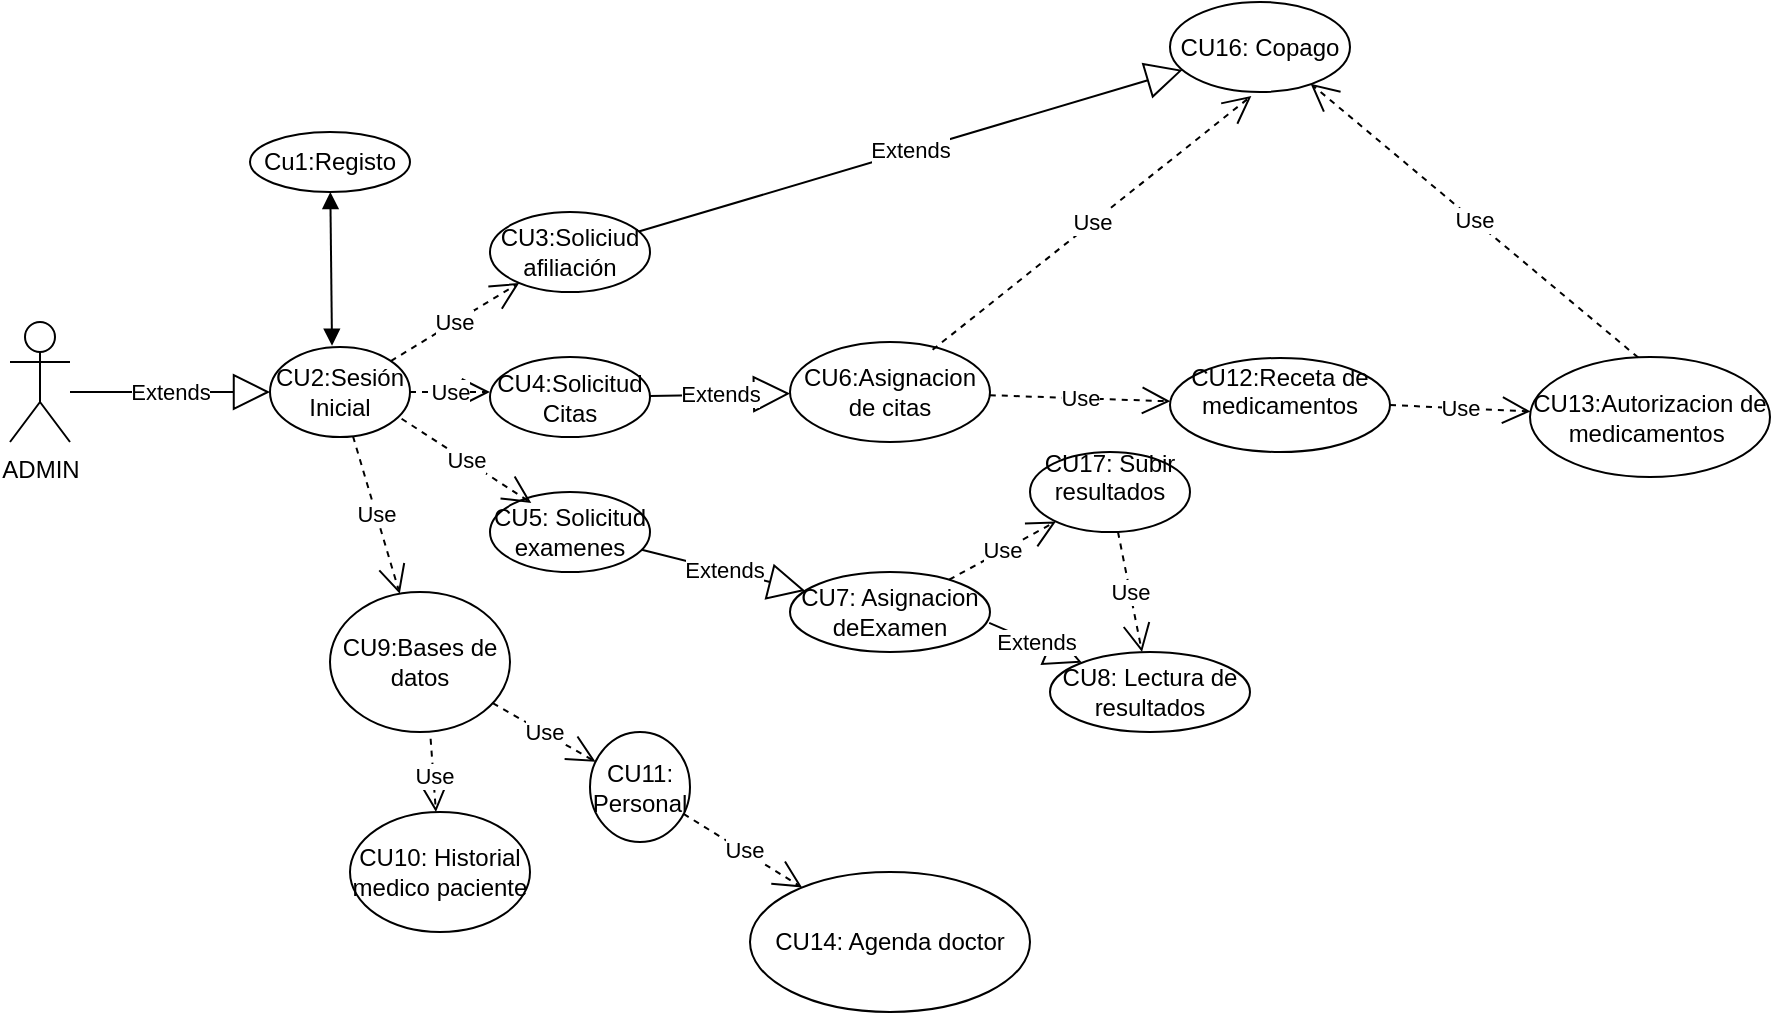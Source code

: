 <mxfile version="24.3.1" type="google" pages="4">
  <diagram name="Admin" id="ueV5-UdDaxoVTYJ3zC9y">
    <mxGraphModel grid="1" page="1" gridSize="10" guides="1" tooltips="1" connect="1" arrows="1" fold="1" pageScale="1" pageWidth="200000" pageHeight="200000" math="0" shadow="0">
      <root>
        <mxCell id="0" />
        <mxCell id="1" parent="0" />
        <mxCell id="oMNCSlBhxs57B0v-J_GE-1" value="&lt;font style=&quot;vertical-align: inherit;&quot;&gt;&lt;font style=&quot;vertical-align: inherit;&quot;&gt;ADMIN&lt;/font&gt;&lt;/font&gt;" style="shape=umlActor;verticalLabelPosition=bottom;verticalAlign=top;html=1;" vertex="1" parent="1">
          <mxGeometry x="40" y="335" width="30" height="60" as="geometry" />
        </mxCell>
        <mxCell id="oMNCSlBhxs57B0v-J_GE-2" value="&lt;font style=&quot;vertical-align: inherit;&quot;&gt;&lt;font style=&quot;vertical-align: inherit;&quot;&gt;CU2:Sesión Inicial&lt;/font&gt;&lt;/font&gt;" style="ellipse;whiteSpace=wrap;html=1;" vertex="1" parent="1">
          <mxGeometry x="170" y="347.5" width="70" height="45" as="geometry" />
        </mxCell>
        <mxCell id="oMNCSlBhxs57B0v-J_GE-3" value="Cu1:Registo" style="ellipse;whiteSpace=wrap;html=1;" vertex="1" parent="1">
          <mxGeometry x="160" y="240" width="80" height="30" as="geometry" />
        </mxCell>
        <mxCell id="oMNCSlBhxs57B0v-J_GE-4" value="" style="endArrow=block;startArrow=block;endFill=1;startFill=1;html=1;rounded=0;entryX=0.443;entryY=-0.014;entryDx=0;entryDy=0;entryPerimeter=0;" edge="1" parent="1" source="oMNCSlBhxs57B0v-J_GE-3" target="oMNCSlBhxs57B0v-J_GE-2">
          <mxGeometry width="160" relative="1" as="geometry">
            <mxPoint x="200" y="210" as="sourcePoint" />
            <mxPoint x="200" y="370" as="targetPoint" />
          </mxGeometry>
        </mxCell>
        <mxCell id="oMNCSlBhxs57B0v-J_GE-7" value="CU3:Soliciud afiliación" style="ellipse;whiteSpace=wrap;html=1;" vertex="1" parent="1">
          <mxGeometry x="280" y="280" width="80" height="40" as="geometry" />
        </mxCell>
        <mxCell id="oMNCSlBhxs57B0v-J_GE-8" value="CU4:Solicitud Citas" style="ellipse;whiteSpace=wrap;html=1;" vertex="1" parent="1">
          <mxGeometry x="280" y="352.5" width="80" height="40" as="geometry" />
        </mxCell>
        <mxCell id="oMNCSlBhxs57B0v-J_GE-9" value="CU5: Solicitud examenes" style="ellipse;whiteSpace=wrap;html=1;" vertex="1" parent="1">
          <mxGeometry x="280" y="420" width="80" height="40" as="geometry" />
        </mxCell>
        <mxCell id="oMNCSlBhxs57B0v-J_GE-11" value="CU6:Asignacion de citas" style="ellipse;whiteSpace=wrap;html=1;" vertex="1" parent="1">
          <mxGeometry x="430" y="345" width="100" height="50" as="geometry" />
        </mxCell>
        <mxCell id="oMNCSlBhxs57B0v-J_GE-12" value="Extends" style="endArrow=block;endSize=16;endFill=0;html=1;rounded=0;" edge="1" parent="1">
          <mxGeometry width="160" relative="1" as="geometry">
            <mxPoint x="70" y="370" as="sourcePoint" />
            <mxPoint x="170" y="370" as="targetPoint" />
          </mxGeometry>
        </mxCell>
        <mxCell id="oMNCSlBhxs57B0v-J_GE-14" value="Use" style="endArrow=open;endSize=12;dashed=1;html=1;rounded=0;" edge="1" parent="1" source="oMNCSlBhxs57B0v-J_GE-2">
          <mxGeometry width="160" relative="1" as="geometry">
            <mxPoint x="240" y="370" as="sourcePoint" />
            <mxPoint x="280" y="370" as="targetPoint" />
          </mxGeometry>
        </mxCell>
        <mxCell id="oMNCSlBhxs57B0v-J_GE-15" value="Use" style="endArrow=open;endSize=12;dashed=1;html=1;rounded=0;" edge="1" parent="1" source="oMNCSlBhxs57B0v-J_GE-2" target="oMNCSlBhxs57B0v-J_GE-7">
          <mxGeometry width="160" relative="1" as="geometry">
            <mxPoint x="240" y="370" as="sourcePoint" />
            <mxPoint x="400" y="370" as="targetPoint" />
          </mxGeometry>
        </mxCell>
        <mxCell id="oMNCSlBhxs57B0v-J_GE-16" value="Use" style="endArrow=open;endSize=12;dashed=1;html=1;rounded=0;exitX=0.94;exitY=0.797;exitDx=0;exitDy=0;exitPerimeter=0;entryX=0.258;entryY=0.136;entryDx=0;entryDy=0;entryPerimeter=0;" edge="1" parent="1" source="oMNCSlBhxs57B0v-J_GE-2" target="oMNCSlBhxs57B0v-J_GE-9">
          <mxGeometry width="160" relative="1" as="geometry">
            <mxPoint x="220" y="400" as="sourcePoint" />
            <mxPoint x="280" y="440" as="targetPoint" />
          </mxGeometry>
        </mxCell>
        <mxCell id="oMNCSlBhxs57B0v-J_GE-17" value="CU8: Lectura de resultados" style="ellipse;whiteSpace=wrap;html=1;" vertex="1" parent="1">
          <mxGeometry x="560" y="500" width="100" height="40" as="geometry" />
        </mxCell>
        <mxCell id="oMNCSlBhxs57B0v-J_GE-18" value="Extends" style="endArrow=block;endSize=16;endFill=0;html=1;rounded=0;" edge="1" parent="1" source="oMNCSlBhxs57B0v-J_GE-9" target="oMNCSlBhxs57B0v-J_GE-23">
          <mxGeometry width="160" relative="1" as="geometry">
            <mxPoint x="360" y="440" as="sourcePoint" />
            <mxPoint x="460" y="470" as="targetPoint" />
          </mxGeometry>
        </mxCell>
        <mxCell id="oMNCSlBhxs57B0v-J_GE-21" value="Extends" style="endArrow=block;endSize=16;endFill=0;html=1;rounded=0;" edge="1" parent="1" source="oMNCSlBhxs57B0v-J_GE-8" target="oMNCSlBhxs57B0v-J_GE-11">
          <mxGeometry width="160" relative="1" as="geometry">
            <mxPoint x="360" y="372.5" as="sourcePoint" />
            <mxPoint x="520" y="372.5" as="targetPoint" />
          </mxGeometry>
        </mxCell>
        <mxCell id="oMNCSlBhxs57B0v-J_GE-23" value="CU7: Asignacion deExamen" style="ellipse;whiteSpace=wrap;html=1;" vertex="1" parent="1">
          <mxGeometry x="430" y="460" width="100" height="40" as="geometry" />
        </mxCell>
        <mxCell id="oMNCSlBhxs57B0v-J_GE-24" value="Extends" style="endArrow=block;endSize=16;endFill=0;html=1;rounded=0;" edge="1" parent="1" source="oMNCSlBhxs57B0v-J_GE-7" target="oMNCSlBhxs57B0v-J_GE-38">
          <mxGeometry width="160" relative="1" as="geometry">
            <mxPoint x="420" y="290" as="sourcePoint" />
            <mxPoint x="417.253" y="232.671" as="targetPoint" />
          </mxGeometry>
        </mxCell>
        <mxCell id="oMNCSlBhxs57B0v-J_GE-25" value="Extends" style="endArrow=block;endSize=16;endFill=0;html=1;rounded=0;exitX=0.996;exitY=0.636;exitDx=0;exitDy=0;exitPerimeter=0;" edge="1" parent="1" source="oMNCSlBhxs57B0v-J_GE-23" target="oMNCSlBhxs57B0v-J_GE-17">
          <mxGeometry width="160" relative="1" as="geometry">
            <mxPoint x="400" y="520" as="sourcePoint" />
            <mxPoint x="560" y="520" as="targetPoint" />
          </mxGeometry>
        </mxCell>
        <mxCell id="oMNCSlBhxs57B0v-J_GE-26" value="CU9:Bases de datos" style="ellipse;whiteSpace=wrap;html=1;" vertex="1" parent="1">
          <mxGeometry x="200" y="470" width="90" height="70" as="geometry" />
        </mxCell>
        <mxCell id="oMNCSlBhxs57B0v-J_GE-27" value="Use" style="endArrow=open;endSize=12;dashed=1;html=1;rounded=0;" edge="1" parent="1" source="oMNCSlBhxs57B0v-J_GE-2" target="oMNCSlBhxs57B0v-J_GE-26">
          <mxGeometry width="160" relative="1" as="geometry">
            <mxPoint x="70" y="519.66" as="sourcePoint" />
            <mxPoint x="230" y="519.66" as="targetPoint" />
          </mxGeometry>
        </mxCell>
        <mxCell id="oMNCSlBhxs57B0v-J_GE-28" value="CU10: Historial medico paciente" style="ellipse;whiteSpace=wrap;html=1;" vertex="1" parent="1">
          <mxGeometry x="210" y="580" width="90" height="60" as="geometry" />
        </mxCell>
        <mxCell id="oMNCSlBhxs57B0v-J_GE-29" value="Use" style="endArrow=open;endSize=12;dashed=1;html=1;rounded=0;exitX=0.559;exitY=1.048;exitDx=0;exitDy=0;exitPerimeter=0;" edge="1" parent="1" source="oMNCSlBhxs57B0v-J_GE-26" target="oMNCSlBhxs57B0v-J_GE-28">
          <mxGeometry width="160" relative="1" as="geometry">
            <mxPoint x="260" y="550" as="sourcePoint" />
            <mxPoint x="420" y="550" as="targetPoint" />
          </mxGeometry>
        </mxCell>
        <mxCell id="oMNCSlBhxs57B0v-J_GE-30" value="CU11: Personal" style="ellipse;whiteSpace=wrap;html=1;" vertex="1" parent="1">
          <mxGeometry x="330" y="540" width="50" height="55" as="geometry" />
        </mxCell>
        <mxCell id="oMNCSlBhxs57B0v-J_GE-31" value="Use" style="endArrow=open;endSize=12;dashed=1;html=1;rounded=0;" edge="1" parent="1" source="oMNCSlBhxs57B0v-J_GE-26" target="oMNCSlBhxs57B0v-J_GE-30">
          <mxGeometry width="160" relative="1" as="geometry">
            <mxPoint x="290" y="520" as="sourcePoint" />
            <mxPoint x="450" y="520" as="targetPoint" />
          </mxGeometry>
        </mxCell>
        <mxCell id="oMNCSlBhxs57B0v-J_GE-32" value="CU12:Receta de medicamentos&lt;div&gt;&lt;br&gt;&lt;/div&gt;" style="ellipse;whiteSpace=wrap;html=1;" vertex="1" parent="1">
          <mxGeometry x="620" y="353" width="110" height="47" as="geometry" />
        </mxCell>
        <mxCell id="oMNCSlBhxs57B0v-J_GE-33" value="Use" style="endArrow=open;endSize=12;dashed=1;html=1;rounded=0;" edge="1" parent="1" source="oMNCSlBhxs57B0v-J_GE-11" target="oMNCSlBhxs57B0v-J_GE-32">
          <mxGeometry width="160" relative="1" as="geometry">
            <mxPoint x="530" y="370" as="sourcePoint" />
            <mxPoint x="680" y="310" as="targetPoint" />
          </mxGeometry>
        </mxCell>
        <mxCell id="oMNCSlBhxs57B0v-J_GE-34" value="CU13:Autorizacion de medicamentos&amp;nbsp;" style="ellipse;whiteSpace=wrap;html=1;" vertex="1" parent="1">
          <mxGeometry x="800" y="352.5" width="120" height="60" as="geometry" />
        </mxCell>
        <mxCell id="oMNCSlBhxs57B0v-J_GE-36" value="CU14: Agenda doctor" style="ellipse;whiteSpace=wrap;html=1;" vertex="1" parent="1">
          <mxGeometry x="410" y="610" width="140" height="70" as="geometry" />
        </mxCell>
        <mxCell id="oMNCSlBhxs57B0v-J_GE-37" value="Use" style="endArrow=open;endSize=12;dashed=1;html=1;rounded=0;" edge="1" parent="1" source="oMNCSlBhxs57B0v-J_GE-30" target="oMNCSlBhxs57B0v-J_GE-36">
          <mxGeometry width="160" relative="1" as="geometry">
            <mxPoint x="350" y="610" as="sourcePoint" />
            <mxPoint x="510" y="610" as="targetPoint" />
          </mxGeometry>
        </mxCell>
        <mxCell id="oMNCSlBhxs57B0v-J_GE-38" value="CU16: Copago" style="ellipse;whiteSpace=wrap;html=1;" vertex="1" parent="1">
          <mxGeometry x="620" y="175" width="90" height="45" as="geometry" />
        </mxCell>
        <mxCell id="oMNCSlBhxs57B0v-J_GE-39" value="Use" style="endArrow=open;endSize=12;dashed=1;html=1;rounded=0;entryX=0.452;entryY=1.044;entryDx=0;entryDy=0;entryPerimeter=0;exitX=0.713;exitY=0.078;exitDx=0;exitDy=0;exitPerimeter=0;" edge="1" parent="1" source="oMNCSlBhxs57B0v-J_GE-11" target="oMNCSlBhxs57B0v-J_GE-38">
          <mxGeometry width="160" relative="1" as="geometry">
            <mxPoint x="500" y="340" as="sourcePoint" />
            <mxPoint x="660" y="340" as="targetPoint" />
          </mxGeometry>
        </mxCell>
        <mxCell id="oMNCSlBhxs57B0v-J_GE-41" value="Use" style="endArrow=open;endSize=12;dashed=1;html=1;rounded=0;entryX=0.781;entryY=0.907;entryDx=0;entryDy=0;entryPerimeter=0;exitX=0.451;exitY=0.005;exitDx=0;exitDy=0;exitPerimeter=0;" edge="1" parent="1" source="oMNCSlBhxs57B0v-J_GE-34" target="oMNCSlBhxs57B0v-J_GE-38">
          <mxGeometry width="160" relative="1" as="geometry">
            <mxPoint x="720" y="280" as="sourcePoint" />
            <mxPoint x="880" y="280" as="targetPoint" />
          </mxGeometry>
        </mxCell>
        <mxCell id="oMNCSlBhxs57B0v-J_GE-46" value="CU17: Subir resultados&lt;div&gt;&lt;br&gt;&lt;/div&gt;" style="ellipse;whiteSpace=wrap;html=1;" vertex="1" parent="1">
          <mxGeometry x="550" y="400" width="80" height="40" as="geometry" />
        </mxCell>
        <mxCell id="oMNCSlBhxs57B0v-J_GE-47" value="Use" style="endArrow=open;endSize=12;dashed=1;html=1;rounded=0;" edge="1" parent="1" source="oMNCSlBhxs57B0v-J_GE-23" target="oMNCSlBhxs57B0v-J_GE-46">
          <mxGeometry width="160" relative="1" as="geometry">
            <mxPoint x="480" y="460" as="sourcePoint" />
            <mxPoint x="640" y="460" as="targetPoint" />
          </mxGeometry>
        </mxCell>
        <mxCell id="oMNCSlBhxs57B0v-J_GE-48" value="Use" style="endArrow=open;endSize=12;dashed=1;html=1;rounded=0;" edge="1" parent="1" source="oMNCSlBhxs57B0v-J_GE-46" target="oMNCSlBhxs57B0v-J_GE-17">
          <mxGeometry width="160" relative="1" as="geometry">
            <mxPoint x="640" y="460" as="sourcePoint" />
            <mxPoint x="800" y="460" as="targetPoint" />
          </mxGeometry>
        </mxCell>
        <mxCell id="_6NoJ3F2Gls3Tp3l7Ji2-1" value="Use" style="endArrow=open;endSize=12;dashed=1;html=1;rounded=0;exitX=1;exitY=0.5;exitDx=0;exitDy=0;" edge="1" parent="1" source="oMNCSlBhxs57B0v-J_GE-32" target="oMNCSlBhxs57B0v-J_GE-34">
          <mxGeometry width="160" relative="1" as="geometry">
            <mxPoint x="700" y="580" as="sourcePoint" />
            <mxPoint x="860" y="580" as="targetPoint" />
          </mxGeometry>
        </mxCell>
      </root>
    </mxGraphModel>
  </diagram>
  <diagram name="Nurse" id="deUWpWaR0TrfYdmWdzV7">
    <mxGraphModel grid="1" page="1" gridSize="10" guides="1" tooltips="1" connect="1" arrows="1" fold="1" pageScale="1" pageWidth="200000" pageHeight="200000" math="0" shadow="0">
      <root>
        <mxCell id="jUOf76TEXTjD7ETVh94k-0" />
        <mxCell id="jUOf76TEXTjD7ETVh94k-1" parent="jUOf76TEXTjD7ETVh94k-0" />
        <mxCell id="jUOf76TEXTjD7ETVh94k-2" value="&lt;font style=&quot;vertical-align: inherit;&quot;&gt;&lt;font style=&quot;vertical-align: inherit;&quot;&gt;ENFERMERO&lt;/font&gt;&lt;/font&gt;" style="shape=umlActor;verticalLabelPosition=bottom;verticalAlign=top;html=1;" parent="jUOf76TEXTjD7ETVh94k-1" vertex="1">
          <mxGeometry x="40" y="335" width="30" height="60" as="geometry" />
        </mxCell>
        <mxCell id="jUOf76TEXTjD7ETVh94k-3" value="CU1:Inicio Sesion" style="ellipse;whiteSpace=wrap;html=1;" parent="jUOf76TEXTjD7ETVh94k-1" vertex="1">
          <mxGeometry x="170" y="347.5" width="70" height="45" as="geometry" />
        </mxCell>
        <mxCell id="jUOf76TEXTjD7ETVh94k-7" value="CU3:Solicitud Citas" style="ellipse;whiteSpace=wrap;html=1;" parent="jUOf76TEXTjD7ETVh94k-1" vertex="1">
          <mxGeometry x="280" y="352.5" width="80" height="40" as="geometry" />
        </mxCell>
        <mxCell id="jUOf76TEXTjD7ETVh94k-8" value="CU4: Solicitud examenes" style="ellipse;whiteSpace=wrap;html=1;" parent="jUOf76TEXTjD7ETVh94k-1" vertex="1">
          <mxGeometry x="280" y="420" width="80" height="40" as="geometry" />
        </mxCell>
        <mxCell id="jUOf76TEXTjD7ETVh94k-9" value="CU5:Asignacion de citas" style="ellipse;whiteSpace=wrap;html=1;" parent="jUOf76TEXTjD7ETVh94k-1" vertex="1">
          <mxGeometry x="430" y="345" width="100" height="50" as="geometry" />
        </mxCell>
        <mxCell id="jUOf76TEXTjD7ETVh94k-10" value="Extends" style="endArrow=block;endSize=16;endFill=0;html=1;rounded=0;" parent="jUOf76TEXTjD7ETVh94k-1" edge="1">
          <mxGeometry width="160" relative="1" as="geometry">
            <mxPoint x="70" y="370" as="sourcePoint" />
            <mxPoint x="170" y="370" as="targetPoint" />
          </mxGeometry>
        </mxCell>
        <mxCell id="jUOf76TEXTjD7ETVh94k-11" value="Use" style="endArrow=open;endSize=12;dashed=1;html=1;rounded=0;" parent="jUOf76TEXTjD7ETVh94k-1" source="jUOf76TEXTjD7ETVh94k-3" edge="1">
          <mxGeometry width="160" relative="1" as="geometry">
            <mxPoint x="240" y="370" as="sourcePoint" />
            <mxPoint x="280" y="370" as="targetPoint" />
          </mxGeometry>
        </mxCell>
        <mxCell id="jUOf76TEXTjD7ETVh94k-13" value="Use" style="endArrow=open;endSize=12;dashed=1;html=1;rounded=0;exitX=0.94;exitY=0.797;exitDx=0;exitDy=0;exitPerimeter=0;entryX=0.258;entryY=0.136;entryDx=0;entryDy=0;entryPerimeter=0;" parent="jUOf76TEXTjD7ETVh94k-1" source="jUOf76TEXTjD7ETVh94k-3" target="jUOf76TEXTjD7ETVh94k-8" edge="1">
          <mxGeometry width="160" relative="1" as="geometry">
            <mxPoint x="220" y="400" as="sourcePoint" />
            <mxPoint x="280" y="440" as="targetPoint" />
          </mxGeometry>
        </mxCell>
        <mxCell id="jUOf76TEXTjD7ETVh94k-15" value="Extends" style="endArrow=block;endSize=16;endFill=0;html=1;rounded=0;" parent="jUOf76TEXTjD7ETVh94k-1" source="jUOf76TEXTjD7ETVh94k-8" target="jUOf76TEXTjD7ETVh94k-18" edge="1">
          <mxGeometry width="160" relative="1" as="geometry">
            <mxPoint x="360" y="440" as="sourcePoint" />
            <mxPoint x="460" y="470" as="targetPoint" />
          </mxGeometry>
        </mxCell>
        <mxCell id="jUOf76TEXTjD7ETVh94k-16" value="Extends" style="endArrow=block;endSize=16;endFill=0;html=1;rounded=0;" parent="jUOf76TEXTjD7ETVh94k-1" source="jUOf76TEXTjD7ETVh94k-7" target="jUOf76TEXTjD7ETVh94k-9" edge="1">
          <mxGeometry width="160" relative="1" as="geometry">
            <mxPoint x="360" y="372.5" as="sourcePoint" />
            <mxPoint x="520" y="372.5" as="targetPoint" />
          </mxGeometry>
        </mxCell>
        <mxCell id="jUOf76TEXTjD7ETVh94k-18" value="CU6: Asignacion deExamen" style="ellipse;whiteSpace=wrap;html=1;" parent="jUOf76TEXTjD7ETVh94k-1" vertex="1">
          <mxGeometry x="430" y="460" width="100" height="40" as="geometry" />
        </mxCell>
        <mxCell id="jUOf76TEXTjD7ETVh94k-21" value="CU9:Bases de datos" style="ellipse;whiteSpace=wrap;html=1;" parent="jUOf76TEXTjD7ETVh94k-1" vertex="1">
          <mxGeometry x="200" y="470" width="90" height="70" as="geometry" />
        </mxCell>
        <mxCell id="jUOf76TEXTjD7ETVh94k-22" value="Use" style="endArrow=open;endSize=12;dashed=1;html=1;rounded=0;" parent="jUOf76TEXTjD7ETVh94k-1" source="jUOf76TEXTjD7ETVh94k-3" target="jUOf76TEXTjD7ETVh94k-21" edge="1">
          <mxGeometry width="160" relative="1" as="geometry">
            <mxPoint x="70" y="519.66" as="sourcePoint" />
            <mxPoint x="230" y="519.66" as="targetPoint" />
          </mxGeometry>
        </mxCell>
        <mxCell id="jUOf76TEXTjD7ETVh94k-23" value="CU10: Historial medico paciente" style="ellipse;whiteSpace=wrap;html=1;" parent="jUOf76TEXTjD7ETVh94k-1" vertex="1">
          <mxGeometry x="210" y="580" width="90" height="60" as="geometry" />
        </mxCell>
        <mxCell id="jUOf76TEXTjD7ETVh94k-24" value="Use" style="endArrow=open;endSize=12;dashed=1;html=1;rounded=0;exitX=0.559;exitY=1.048;exitDx=0;exitDy=0;exitPerimeter=0;" parent="jUOf76TEXTjD7ETVh94k-1" source="jUOf76TEXTjD7ETVh94k-21" target="jUOf76TEXTjD7ETVh94k-23" edge="1">
          <mxGeometry width="160" relative="1" as="geometry">
            <mxPoint x="260" y="550" as="sourcePoint" />
            <mxPoint x="420" y="550" as="targetPoint" />
          </mxGeometry>
        </mxCell>
        <mxCell id="jUOf76TEXTjD7ETVh94k-27" value="CU12:Receta de medicamentos&lt;div&gt;&lt;br&gt;&lt;/div&gt;" style="ellipse;whiteSpace=wrap;html=1;" parent="jUOf76TEXTjD7ETVh94k-1" vertex="1">
          <mxGeometry x="620" y="353" width="110" height="47" as="geometry" />
        </mxCell>
        <mxCell id="jUOf76TEXTjD7ETVh94k-28" value="Use" style="endArrow=open;endSize=12;dashed=1;html=1;rounded=0;" parent="jUOf76TEXTjD7ETVh94k-1" source="jUOf76TEXTjD7ETVh94k-9" target="jUOf76TEXTjD7ETVh94k-27" edge="1">
          <mxGeometry width="160" relative="1" as="geometry">
            <mxPoint x="530" y="370" as="sourcePoint" />
            <mxPoint x="680" y="310" as="targetPoint" />
          </mxGeometry>
        </mxCell>
        <mxCell id="jUOf76TEXTjD7ETVh94k-29" value="CU13:Autorizacion de medicamentos&amp;nbsp;" style="ellipse;whiteSpace=wrap;html=1;" parent="jUOf76TEXTjD7ETVh94k-1" vertex="1">
          <mxGeometry x="770" y="350" width="120" height="60" as="geometry" />
        </mxCell>
        <mxCell id="jUOf76TEXTjD7ETVh94k-30" value="Use" style="endArrow=open;endSize=12;dashed=1;html=1;rounded=0;" parent="jUOf76TEXTjD7ETVh94k-1" source="jUOf76TEXTjD7ETVh94k-27" target="jUOf76TEXTjD7ETVh94k-29" edge="1">
          <mxGeometry width="160" relative="1" as="geometry">
            <mxPoint x="690" y="440" as="sourcePoint" />
            <mxPoint x="850" y="440" as="targetPoint" />
          </mxGeometry>
        </mxCell>
      </root>
    </mxGraphModel>
  </diagram>
  <diagram name="User" id="tBk9dFrOyf1Hu1sL3p-m">
    <mxGraphModel grid="1" page="1" gridSize="10" guides="1" tooltips="1" connect="1" arrows="1" fold="1" pageScale="1" pageWidth="200000" pageHeight="200000" math="0" shadow="0">
      <root>
        <mxCell id="rN9Azcau8fFEEphBLJp2-0" />
        <mxCell id="rN9Azcau8fFEEphBLJp2-1" parent="rN9Azcau8fFEEphBLJp2-0" />
        <mxCell id="rN9Azcau8fFEEphBLJp2-2" value="&lt;font style=&quot;vertical-align: inherit;&quot;&gt;&lt;font style=&quot;vertical-align: inherit;&quot;&gt;USER&lt;/font&gt;&lt;/font&gt;" style="shape=umlActor;verticalLabelPosition=bottom;verticalAlign=top;html=1;" parent="rN9Azcau8fFEEphBLJp2-1" vertex="1">
          <mxGeometry x="40" y="335" width="30" height="60" as="geometry" />
        </mxCell>
        <mxCell id="rN9Azcau8fFEEphBLJp2-3" value="CU1:Inicio Sesion" style="ellipse;whiteSpace=wrap;html=1;" parent="rN9Azcau8fFEEphBLJp2-1" vertex="1">
          <mxGeometry x="170" y="347.5" width="70" height="45" as="geometry" />
        </mxCell>
        <mxCell id="rN9Azcau8fFEEphBLJp2-4" value="Registo" style="ellipse;whiteSpace=wrap;html=1;" parent="rN9Azcau8fFEEphBLJp2-1" vertex="1">
          <mxGeometry x="160" y="240" width="80" height="30" as="geometry" />
        </mxCell>
        <mxCell id="rN9Azcau8fFEEphBLJp2-5" value="" style="endArrow=block;startArrow=block;endFill=1;startFill=1;html=1;rounded=0;entryX=0.443;entryY=-0.014;entryDx=0;entryDy=0;entryPerimeter=0;" parent="rN9Azcau8fFEEphBLJp2-1" source="rN9Azcau8fFEEphBLJp2-4" target="rN9Azcau8fFEEphBLJp2-3" edge="1">
          <mxGeometry width="160" relative="1" as="geometry">
            <mxPoint x="200" y="210" as="sourcePoint" />
            <mxPoint x="200" y="370" as="targetPoint" />
          </mxGeometry>
        </mxCell>
        <mxCell id="rN9Azcau8fFEEphBLJp2-6" value="CU2:Soliciud afiliación" style="ellipse;whiteSpace=wrap;html=1;" parent="rN9Azcau8fFEEphBLJp2-1" vertex="1">
          <mxGeometry x="280" y="280" width="80" height="40" as="geometry" />
        </mxCell>
        <mxCell id="rN9Azcau8fFEEphBLJp2-7" value="CU3:Solicitud Citas" style="ellipse;whiteSpace=wrap;html=1;" parent="rN9Azcau8fFEEphBLJp2-1" vertex="1">
          <mxGeometry x="280" y="352.5" width="80" height="40" as="geometry" />
        </mxCell>
        <mxCell id="rN9Azcau8fFEEphBLJp2-8" value="CU4: Solicitud examenes" style="ellipse;whiteSpace=wrap;html=1;" parent="rN9Azcau8fFEEphBLJp2-1" vertex="1">
          <mxGeometry x="280" y="420" width="80" height="40" as="geometry" />
        </mxCell>
        <mxCell id="rN9Azcau8fFEEphBLJp2-9" value="CU5:Asignacion de citas" style="ellipse;whiteSpace=wrap;html=1;" parent="rN9Azcau8fFEEphBLJp2-1" vertex="1">
          <mxGeometry x="430" y="345" width="100" height="50" as="geometry" />
        </mxCell>
        <mxCell id="rN9Azcau8fFEEphBLJp2-10" value="Extends" style="endArrow=block;endSize=16;endFill=0;html=1;rounded=0;" parent="rN9Azcau8fFEEphBLJp2-1" edge="1">
          <mxGeometry width="160" relative="1" as="geometry">
            <mxPoint x="70" y="370" as="sourcePoint" />
            <mxPoint x="170" y="370" as="targetPoint" />
          </mxGeometry>
        </mxCell>
        <mxCell id="rN9Azcau8fFEEphBLJp2-11" value="Use" style="endArrow=open;endSize=12;dashed=1;html=1;rounded=0;" parent="rN9Azcau8fFEEphBLJp2-1" source="rN9Azcau8fFEEphBLJp2-3" edge="1">
          <mxGeometry width="160" relative="1" as="geometry">
            <mxPoint x="240" y="370" as="sourcePoint" />
            <mxPoint x="280" y="370" as="targetPoint" />
          </mxGeometry>
        </mxCell>
        <mxCell id="rN9Azcau8fFEEphBLJp2-12" value="Use" style="endArrow=open;endSize=12;dashed=1;html=1;rounded=0;" parent="rN9Azcau8fFEEphBLJp2-1" source="rN9Azcau8fFEEphBLJp2-3" target="rN9Azcau8fFEEphBLJp2-6" edge="1">
          <mxGeometry width="160" relative="1" as="geometry">
            <mxPoint x="240" y="370" as="sourcePoint" />
            <mxPoint x="400" y="370" as="targetPoint" />
          </mxGeometry>
        </mxCell>
        <mxCell id="rN9Azcau8fFEEphBLJp2-13" value="Use" style="endArrow=open;endSize=12;dashed=1;html=1;rounded=0;exitX=0.94;exitY=0.797;exitDx=0;exitDy=0;exitPerimeter=0;entryX=0.258;entryY=0.136;entryDx=0;entryDy=0;entryPerimeter=0;" parent="rN9Azcau8fFEEphBLJp2-1" source="rN9Azcau8fFEEphBLJp2-3" target="rN9Azcau8fFEEphBLJp2-8" edge="1">
          <mxGeometry width="160" relative="1" as="geometry">
            <mxPoint x="220" y="400" as="sourcePoint" />
            <mxPoint x="280" y="440" as="targetPoint" />
          </mxGeometry>
        </mxCell>
        <mxCell id="rN9Azcau8fFEEphBLJp2-14" value="CU8: Lectura de resultados" style="ellipse;whiteSpace=wrap;html=1;" parent="rN9Azcau8fFEEphBLJp2-1" vertex="1">
          <mxGeometry x="560" y="500" width="100" height="40" as="geometry" />
        </mxCell>
        <mxCell id="rN9Azcau8fFEEphBLJp2-15" value="Extends" style="endArrow=block;endSize=16;endFill=0;html=1;rounded=0;" parent="rN9Azcau8fFEEphBLJp2-1" source="rN9Azcau8fFEEphBLJp2-8" target="rN9Azcau8fFEEphBLJp2-14" edge="1">
          <mxGeometry width="160" relative="1" as="geometry">
            <mxPoint x="360" y="440" as="sourcePoint" />
            <mxPoint x="437.6" y="469.4" as="targetPoint" />
          </mxGeometry>
        </mxCell>
        <mxCell id="rN9Azcau8fFEEphBLJp2-16" value="Extends" style="endArrow=block;endSize=16;endFill=0;html=1;rounded=0;" parent="rN9Azcau8fFEEphBLJp2-1" source="rN9Azcau8fFEEphBLJp2-7" target="rN9Azcau8fFEEphBLJp2-9" edge="1">
          <mxGeometry width="160" relative="1" as="geometry">
            <mxPoint x="360" y="372.5" as="sourcePoint" />
            <mxPoint x="520" y="372.5" as="targetPoint" />
          </mxGeometry>
        </mxCell>
        <mxCell id="rN9Azcau8fFEEphBLJp2-21" value="CU9:Bases de datos" style="ellipse;whiteSpace=wrap;html=1;" parent="rN9Azcau8fFEEphBLJp2-1" vertex="1">
          <mxGeometry x="200" y="470" width="90" height="70" as="geometry" />
        </mxCell>
        <mxCell id="rN9Azcau8fFEEphBLJp2-22" value="Use" style="endArrow=open;endSize=12;dashed=1;html=1;rounded=0;" parent="rN9Azcau8fFEEphBLJp2-1" source="rN9Azcau8fFEEphBLJp2-3" target="rN9Azcau8fFEEphBLJp2-21" edge="1">
          <mxGeometry width="160" relative="1" as="geometry">
            <mxPoint x="70" y="519.66" as="sourcePoint" />
            <mxPoint x="230" y="519.66" as="targetPoint" />
          </mxGeometry>
        </mxCell>
        <mxCell id="rN9Azcau8fFEEphBLJp2-23" value="CU10: Historial medico paciente" style="ellipse;whiteSpace=wrap;html=1;" parent="rN9Azcau8fFEEphBLJp2-1" vertex="1">
          <mxGeometry x="210" y="580" width="90" height="60" as="geometry" />
        </mxCell>
        <mxCell id="rN9Azcau8fFEEphBLJp2-24" value="Use" style="endArrow=open;endSize=12;dashed=1;html=1;rounded=0;exitX=0.559;exitY=1.048;exitDx=0;exitDy=0;exitPerimeter=0;" parent="rN9Azcau8fFEEphBLJp2-1" source="rN9Azcau8fFEEphBLJp2-21" target="rN9Azcau8fFEEphBLJp2-23" edge="1">
          <mxGeometry width="160" relative="1" as="geometry">
            <mxPoint x="260" y="550" as="sourcePoint" />
            <mxPoint x="420" y="550" as="targetPoint" />
          </mxGeometry>
        </mxCell>
        <mxCell id="rN9Azcau8fFEEphBLJp2-27" value="CU12:Receta de medicamentos&lt;div&gt;&lt;br&gt;&lt;/div&gt;" style="ellipse;whiteSpace=wrap;html=1;" parent="rN9Azcau8fFEEphBLJp2-1" vertex="1">
          <mxGeometry x="620" y="353" width="110" height="47" as="geometry" />
        </mxCell>
        <mxCell id="rN9Azcau8fFEEphBLJp2-28" value="Use" style="endArrow=open;endSize=12;dashed=1;html=1;rounded=0;" parent="rN9Azcau8fFEEphBLJp2-1" source="rN9Azcau8fFEEphBLJp2-9" target="rN9Azcau8fFEEphBLJp2-27" edge="1">
          <mxGeometry width="160" relative="1" as="geometry">
            <mxPoint x="530" y="370" as="sourcePoint" />
            <mxPoint x="680" y="310" as="targetPoint" />
          </mxGeometry>
        </mxCell>
        <mxCell id="rN9Azcau8fFEEphBLJp2-29" value="CU13:Autorizacion de medicamentos&amp;nbsp;" style="ellipse;whiteSpace=wrap;html=1;" parent="rN9Azcau8fFEEphBLJp2-1" vertex="1">
          <mxGeometry x="770" y="350" width="120" height="60" as="geometry" />
        </mxCell>
        <mxCell id="rN9Azcau8fFEEphBLJp2-30" value="Use" style="endArrow=open;endSize=12;dashed=1;html=1;rounded=0;" parent="rN9Azcau8fFEEphBLJp2-1" source="rN9Azcau8fFEEphBLJp2-27" target="rN9Azcau8fFEEphBLJp2-29" edge="1">
          <mxGeometry width="160" relative="1" as="geometry">
            <mxPoint x="690" y="440" as="sourcePoint" />
            <mxPoint x="850" y="440" as="targetPoint" />
          </mxGeometry>
        </mxCell>
        <mxCell id="rN9Azcau8fFEEphBLJp2-33" value="CU16: Copago" style="ellipse;whiteSpace=wrap;html=1;" parent="rN9Azcau8fFEEphBLJp2-1" vertex="1">
          <mxGeometry x="620" y="175" width="90" height="45" as="geometry" />
        </mxCell>
        <mxCell id="rN9Azcau8fFEEphBLJp2-34" value="Use" style="endArrow=open;endSize=12;dashed=1;html=1;rounded=0;entryX=0.452;entryY=1.044;entryDx=0;entryDy=0;entryPerimeter=0;exitX=0.713;exitY=0.078;exitDx=0;exitDy=0;exitPerimeter=0;" parent="rN9Azcau8fFEEphBLJp2-1" source="rN9Azcau8fFEEphBLJp2-9" target="rN9Azcau8fFEEphBLJp2-33" edge="1">
          <mxGeometry width="160" relative="1" as="geometry">
            <mxPoint x="500" y="340" as="sourcePoint" />
            <mxPoint x="660" y="340" as="targetPoint" />
          </mxGeometry>
        </mxCell>
        <mxCell id="rN9Azcau8fFEEphBLJp2-35" value="Use" style="endArrow=open;endSize=12;dashed=1;html=1;rounded=0;entryX=0;entryY=0.5;entryDx=0;entryDy=0;" parent="rN9Azcau8fFEEphBLJp2-1" target="rN9Azcau8fFEEphBLJp2-33" edge="1" source="rN9Azcau8fFEEphBLJp2-6">
          <mxGeometry width="160" relative="1" as="geometry">
            <mxPoint x="500" y="210" as="sourcePoint" />
            <mxPoint x="660" y="210" as="targetPoint" />
          </mxGeometry>
        </mxCell>
        <mxCell id="rN9Azcau8fFEEphBLJp2-36" value="Use" style="endArrow=open;endSize=12;dashed=1;html=1;rounded=0;entryX=0.781;entryY=0.907;entryDx=0;entryDy=0;entryPerimeter=0;exitX=0.451;exitY=0.005;exitDx=0;exitDy=0;exitPerimeter=0;" parent="rN9Azcau8fFEEphBLJp2-1" source="rN9Azcau8fFEEphBLJp2-29" target="rN9Azcau8fFEEphBLJp2-33" edge="1">
          <mxGeometry width="160" relative="1" as="geometry">
            <mxPoint x="720" y="280" as="sourcePoint" />
            <mxPoint x="880" y="280" as="targetPoint" />
          </mxGeometry>
        </mxCell>
      </root>
    </mxGraphModel>
  </diagram>
  <diagram name="Doctor" id="FFYVuZrISYTFPhVnSGJh">
    <mxGraphModel grid="1" page="1" gridSize="10" guides="1" tooltips="1" connect="1" arrows="1" fold="1" pageScale="1" pageWidth="200000" pageHeight="200000" math="0" shadow="0">
      <root>
        <mxCell id="Q4glN3iVvKNpuo2n6neO-0" />
        <mxCell id="Q4glN3iVvKNpuo2n6neO-1" parent="Q4glN3iVvKNpuo2n6neO-0" />
        <mxCell id="Q4glN3iVvKNpuo2n6neO-2" value="&lt;font style=&quot;vertical-align: inherit;&quot;&gt;&lt;font style=&quot;vertical-align: inherit;&quot;&gt;DOCTOR&lt;/font&gt;&lt;/font&gt;" style="shape=umlActor;verticalLabelPosition=bottom;verticalAlign=top;html=1;" vertex="1" parent="Q4glN3iVvKNpuo2n6neO-1">
          <mxGeometry x="40" y="335" width="30" height="60" as="geometry" />
        </mxCell>
        <mxCell id="Q4glN3iVvKNpuo2n6neO-3" value="CU1:Inicio Sesion" style="ellipse;whiteSpace=wrap;html=1;" vertex="1" parent="Q4glN3iVvKNpuo2n6neO-1">
          <mxGeometry x="170" y="347.5" width="70" height="45" as="geometry" />
        </mxCell>
        <mxCell id="Q4glN3iVvKNpuo2n6neO-7" value="CU3:Solicitud Citas" style="ellipse;whiteSpace=wrap;html=1;" vertex="1" parent="Q4glN3iVvKNpuo2n6neO-1">
          <mxGeometry x="280" y="352.5" width="80" height="40" as="geometry" />
        </mxCell>
        <mxCell id="Q4glN3iVvKNpuo2n6neO-8" value="CU4: Solicitud examenes" style="ellipse;whiteSpace=wrap;html=1;" vertex="1" parent="Q4glN3iVvKNpuo2n6neO-1">
          <mxGeometry x="280" y="420" width="80" height="40" as="geometry" />
        </mxCell>
        <mxCell id="Q4glN3iVvKNpuo2n6neO-9" value="CU5:Asignacion de citas" style="ellipse;whiteSpace=wrap;html=1;" vertex="1" parent="Q4glN3iVvKNpuo2n6neO-1">
          <mxGeometry x="430" y="345" width="100" height="50" as="geometry" />
        </mxCell>
        <mxCell id="Q4glN3iVvKNpuo2n6neO-10" value="Extends" style="endArrow=block;endSize=16;endFill=0;html=1;rounded=0;" edge="1" parent="Q4glN3iVvKNpuo2n6neO-1">
          <mxGeometry width="160" relative="1" as="geometry">
            <mxPoint x="70" y="370" as="sourcePoint" />
            <mxPoint x="170" y="370" as="targetPoint" />
          </mxGeometry>
        </mxCell>
        <mxCell id="Q4glN3iVvKNpuo2n6neO-11" value="Use" style="endArrow=open;endSize=12;dashed=1;html=1;rounded=0;" edge="1" parent="Q4glN3iVvKNpuo2n6neO-1" source="Q4glN3iVvKNpuo2n6neO-3">
          <mxGeometry width="160" relative="1" as="geometry">
            <mxPoint x="240" y="370" as="sourcePoint" />
            <mxPoint x="280" y="370" as="targetPoint" />
          </mxGeometry>
        </mxCell>
        <mxCell id="Q4glN3iVvKNpuo2n6neO-13" value="Use" style="endArrow=open;endSize=12;dashed=1;html=1;rounded=0;exitX=0.94;exitY=0.797;exitDx=0;exitDy=0;exitPerimeter=0;entryX=0.258;entryY=0.136;entryDx=0;entryDy=0;entryPerimeter=0;" edge="1" parent="Q4glN3iVvKNpuo2n6neO-1" source="Q4glN3iVvKNpuo2n6neO-3" target="Q4glN3iVvKNpuo2n6neO-8">
          <mxGeometry width="160" relative="1" as="geometry">
            <mxPoint x="220" y="400" as="sourcePoint" />
            <mxPoint x="280" y="440" as="targetPoint" />
          </mxGeometry>
        </mxCell>
        <mxCell id="Q4glN3iVvKNpuo2n6neO-14" value="CU8: Lectura de resultados" style="ellipse;whiteSpace=wrap;html=1;" vertex="1" parent="Q4glN3iVvKNpuo2n6neO-1">
          <mxGeometry x="560" y="500" width="100" height="40" as="geometry" />
        </mxCell>
        <mxCell id="Q4glN3iVvKNpuo2n6neO-15" value="Extends" style="endArrow=block;endSize=16;endFill=0;html=1;rounded=0;" edge="1" parent="Q4glN3iVvKNpuo2n6neO-1" source="Q4glN3iVvKNpuo2n6neO-8" target="Q4glN3iVvKNpuo2n6neO-18">
          <mxGeometry width="160" relative="1" as="geometry">
            <mxPoint x="360" y="440" as="sourcePoint" />
            <mxPoint x="460" y="470" as="targetPoint" />
          </mxGeometry>
        </mxCell>
        <mxCell id="Q4glN3iVvKNpuo2n6neO-16" value="Extends" style="endArrow=block;endSize=16;endFill=0;html=1;rounded=0;" edge="1" parent="Q4glN3iVvKNpuo2n6neO-1" source="Q4glN3iVvKNpuo2n6neO-7" target="Q4glN3iVvKNpuo2n6neO-9">
          <mxGeometry width="160" relative="1" as="geometry">
            <mxPoint x="360" y="372.5" as="sourcePoint" />
            <mxPoint x="520" y="372.5" as="targetPoint" />
          </mxGeometry>
        </mxCell>
        <mxCell id="Q4glN3iVvKNpuo2n6neO-18" value="CU6: Asignacion deExamen" style="ellipse;whiteSpace=wrap;html=1;" vertex="1" parent="Q4glN3iVvKNpuo2n6neO-1">
          <mxGeometry x="430" y="460" width="100" height="40" as="geometry" />
        </mxCell>
        <mxCell id="Q4glN3iVvKNpuo2n6neO-20" value="Extends" style="endArrow=block;endSize=16;endFill=0;html=1;rounded=0;exitX=0.996;exitY=0.636;exitDx=0;exitDy=0;exitPerimeter=0;" edge="1" parent="Q4glN3iVvKNpuo2n6neO-1" source="Q4glN3iVvKNpuo2n6neO-18" target="Q4glN3iVvKNpuo2n6neO-14">
          <mxGeometry width="160" relative="1" as="geometry">
            <mxPoint x="400" y="520" as="sourcePoint" />
            <mxPoint x="560" y="520" as="targetPoint" />
          </mxGeometry>
        </mxCell>
        <mxCell id="Q4glN3iVvKNpuo2n6neO-21" value="CU9:Bases de datos" style="ellipse;whiteSpace=wrap;html=1;" vertex="1" parent="Q4glN3iVvKNpuo2n6neO-1">
          <mxGeometry x="200" y="470" width="90" height="70" as="geometry" />
        </mxCell>
        <mxCell id="Q4glN3iVvKNpuo2n6neO-22" value="Use" style="endArrow=open;endSize=12;dashed=1;html=1;rounded=0;" edge="1" parent="Q4glN3iVvKNpuo2n6neO-1" source="Q4glN3iVvKNpuo2n6neO-3" target="Q4glN3iVvKNpuo2n6neO-21">
          <mxGeometry width="160" relative="1" as="geometry">
            <mxPoint x="70" y="519.66" as="sourcePoint" />
            <mxPoint x="230" y="519.66" as="targetPoint" />
          </mxGeometry>
        </mxCell>
        <mxCell id="Q4glN3iVvKNpuo2n6neO-23" value="CU10: Historial medico paciente" style="ellipse;whiteSpace=wrap;html=1;" vertex="1" parent="Q4glN3iVvKNpuo2n6neO-1">
          <mxGeometry x="210" y="580" width="90" height="60" as="geometry" />
        </mxCell>
        <mxCell id="Q4glN3iVvKNpuo2n6neO-24" value="Use" style="endArrow=open;endSize=12;dashed=1;html=1;rounded=0;exitX=0.559;exitY=1.048;exitDx=0;exitDy=0;exitPerimeter=0;" edge="1" parent="Q4glN3iVvKNpuo2n6neO-1" source="Q4glN3iVvKNpuo2n6neO-21" target="Q4glN3iVvKNpuo2n6neO-23">
          <mxGeometry width="160" relative="1" as="geometry">
            <mxPoint x="260" y="550" as="sourcePoint" />
            <mxPoint x="420" y="550" as="targetPoint" />
          </mxGeometry>
        </mxCell>
        <mxCell id="Q4glN3iVvKNpuo2n6neO-27" value="CU12:Receta de medicamentos&lt;div&gt;&lt;br&gt;&lt;/div&gt;" style="ellipse;whiteSpace=wrap;html=1;" vertex="1" parent="Q4glN3iVvKNpuo2n6neO-1">
          <mxGeometry x="620" y="353" width="110" height="47" as="geometry" />
        </mxCell>
        <mxCell id="Q4glN3iVvKNpuo2n6neO-28" value="Use" style="endArrow=open;endSize=12;dashed=1;html=1;rounded=0;" edge="1" parent="Q4glN3iVvKNpuo2n6neO-1" source="Q4glN3iVvKNpuo2n6neO-9" target="Q4glN3iVvKNpuo2n6neO-27">
          <mxGeometry width="160" relative="1" as="geometry">
            <mxPoint x="530" y="370" as="sourcePoint" />
            <mxPoint x="680" y="310" as="targetPoint" />
          </mxGeometry>
        </mxCell>
        <mxCell id="Q4glN3iVvKNpuo2n6neO-29" value="CU13:Autorizacion de medicamentos&amp;nbsp;" style="ellipse;whiteSpace=wrap;html=1;" vertex="1" parent="Q4glN3iVvKNpuo2n6neO-1">
          <mxGeometry x="770" y="350" width="120" height="60" as="geometry" />
        </mxCell>
        <mxCell id="Q4glN3iVvKNpuo2n6neO-30" value="Use" style="endArrow=open;endSize=12;dashed=1;html=1;rounded=0;" edge="1" parent="Q4glN3iVvKNpuo2n6neO-1" source="Q4glN3iVvKNpuo2n6neO-27" target="Q4glN3iVvKNpuo2n6neO-29">
          <mxGeometry width="160" relative="1" as="geometry">
            <mxPoint x="690" y="440" as="sourcePoint" />
            <mxPoint x="850" y="440" as="targetPoint" />
          </mxGeometry>
        </mxCell>
        <mxCell id="Q4glN3iVvKNpuo2n6neO-37" value="CU17: Subir resultados&lt;div&gt;&lt;br&gt;&lt;/div&gt;" style="ellipse;whiteSpace=wrap;html=1;" vertex="1" parent="Q4glN3iVvKNpuo2n6neO-1">
          <mxGeometry x="550" y="400" width="80" height="40" as="geometry" />
        </mxCell>
        <mxCell id="Q4glN3iVvKNpuo2n6neO-38" value="Use" style="endArrow=open;endSize=12;dashed=1;html=1;rounded=0;" edge="1" parent="Q4glN3iVvKNpuo2n6neO-1" source="Q4glN3iVvKNpuo2n6neO-18" target="Q4glN3iVvKNpuo2n6neO-37">
          <mxGeometry width="160" relative="1" as="geometry">
            <mxPoint x="480" y="460" as="sourcePoint" />
            <mxPoint x="640" y="460" as="targetPoint" />
          </mxGeometry>
        </mxCell>
        <mxCell id="Q4glN3iVvKNpuo2n6neO-39" value="Use" style="endArrow=open;endSize=12;dashed=1;html=1;rounded=0;" edge="1" parent="Q4glN3iVvKNpuo2n6neO-1" source="Q4glN3iVvKNpuo2n6neO-37" target="Q4glN3iVvKNpuo2n6neO-14">
          <mxGeometry width="160" relative="1" as="geometry">
            <mxPoint x="640" y="460" as="sourcePoint" />
            <mxPoint x="800" y="460" as="targetPoint" />
          </mxGeometry>
        </mxCell>
        <mxCell id="3aS7QNv1p8n4nwQDoTD7-0" value="Agenda doctor" style="ellipse;whiteSpace=wrap;html=1;" vertex="1" parent="Q4glN3iVvKNpuo2n6neO-1">
          <mxGeometry x="340" y="550" width="80" height="30" as="geometry" />
        </mxCell>
        <mxCell id="JweaTmwqVTBMnrEeE_Z3-0" value="Extends" style="endArrow=block;endSize=16;endFill=0;html=1;rounded=0;entryX=0;entryY=0;entryDx=0;entryDy=0;" edge="1" parent="Q4glN3iVvKNpuo2n6neO-1" target="3aS7QNv1p8n4nwQDoTD7-0">
          <mxGeometry width="160" relative="1" as="geometry">
            <mxPoint x="290" y="510" as="sourcePoint" />
            <mxPoint x="450" y="510" as="targetPoint" />
          </mxGeometry>
        </mxCell>
      </root>
    </mxGraphModel>
  </diagram>
</mxfile>
